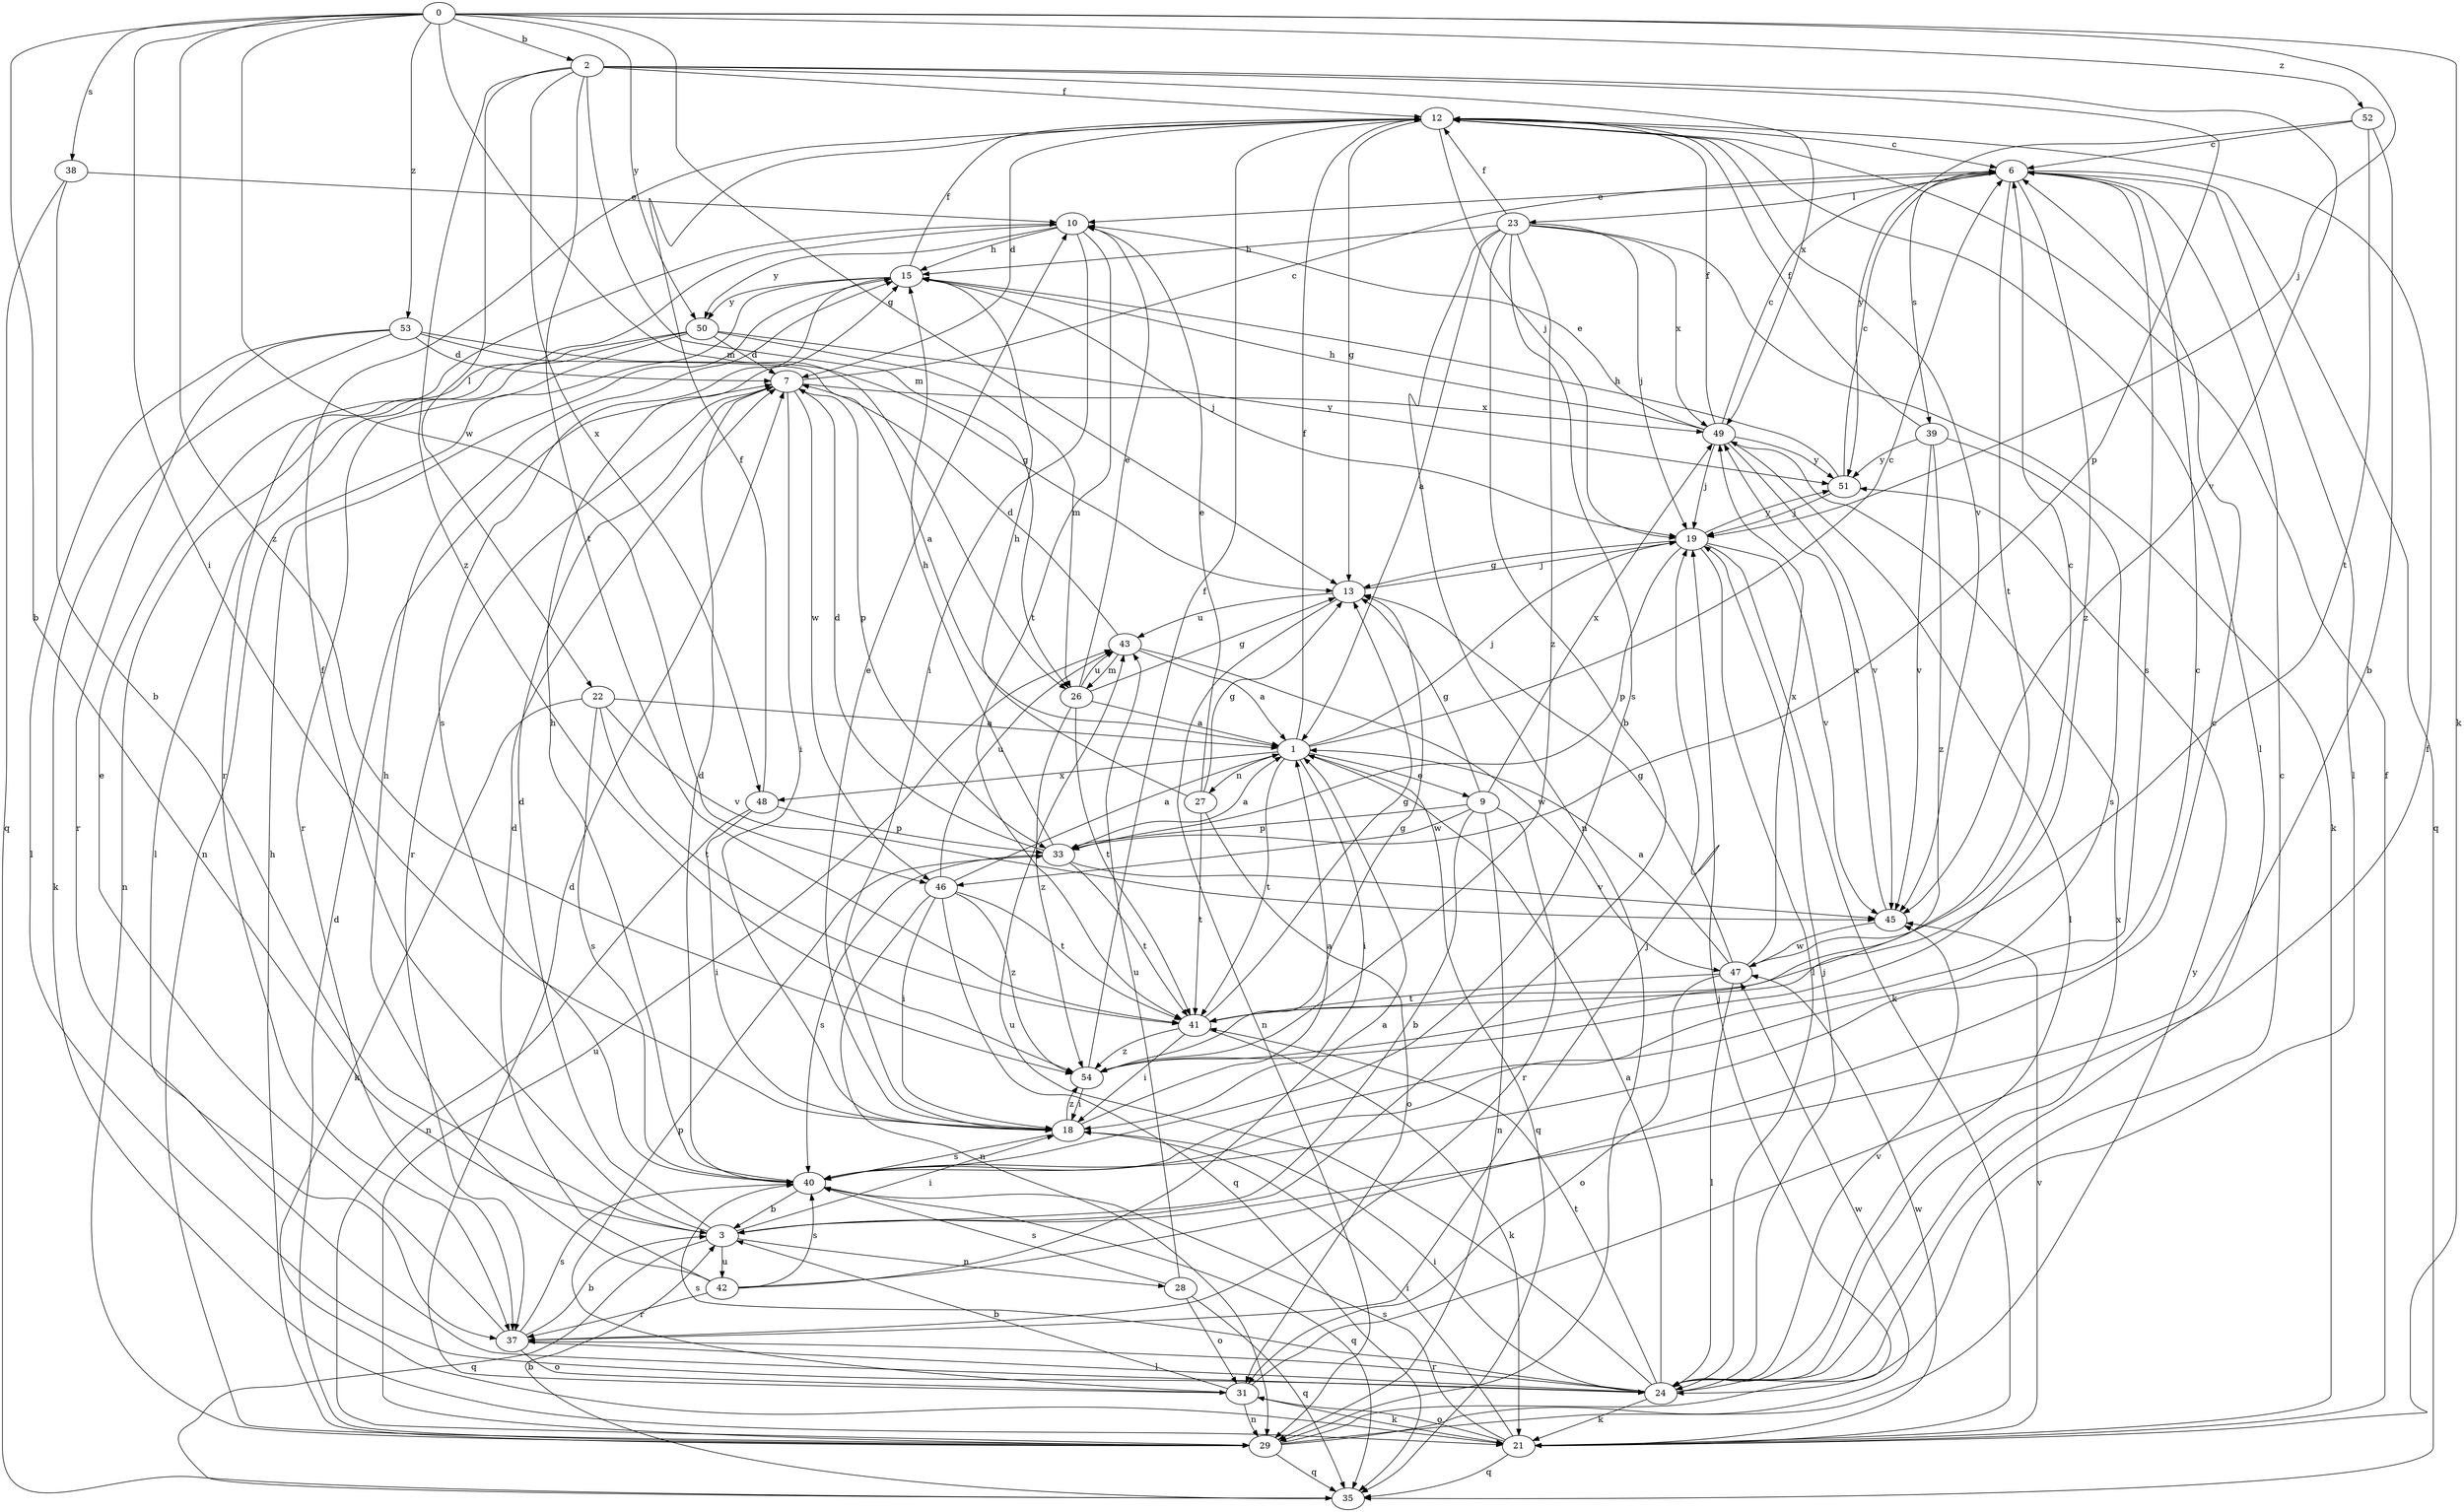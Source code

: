 strict digraph  {
0;
1;
2;
3;
6;
7;
9;
10;
12;
13;
15;
18;
19;
21;
22;
23;
24;
26;
27;
28;
29;
31;
33;
35;
37;
38;
39;
40;
41;
42;
43;
45;
46;
47;
48;
49;
50;
51;
52;
53;
54;
0 -> 2  [label=b];
0 -> 3  [label=b];
0 -> 13  [label=g];
0 -> 18  [label=i];
0 -> 19  [label=j];
0 -> 21  [label=k];
0 -> 26  [label=m];
0 -> 38  [label=s];
0 -> 46  [label=w];
0 -> 50  [label=y];
0 -> 52  [label=z];
0 -> 53  [label=z];
0 -> 54  [label=z];
1 -> 6  [label=c];
1 -> 9  [label=e];
1 -> 12  [label=f];
1 -> 18  [label=i];
1 -> 19  [label=j];
1 -> 27  [label=n];
1 -> 35  [label=q];
1 -> 41  [label=t];
1 -> 48  [label=x];
2 -> 12  [label=f];
2 -> 22  [label=l];
2 -> 26  [label=m];
2 -> 33  [label=p];
2 -> 41  [label=t];
2 -> 45  [label=v];
2 -> 48  [label=x];
2 -> 49  [label=x];
2 -> 54  [label=z];
3 -> 7  [label=d];
3 -> 12  [label=f];
3 -> 18  [label=i];
3 -> 28  [label=n];
3 -> 35  [label=q];
3 -> 42  [label=u];
6 -> 10  [label=e];
6 -> 23  [label=l];
6 -> 24  [label=l];
6 -> 35  [label=q];
6 -> 39  [label=s];
6 -> 40  [label=s];
6 -> 41  [label=t];
6 -> 54  [label=z];
7 -> 6  [label=c];
7 -> 18  [label=i];
7 -> 33  [label=p];
7 -> 37  [label=r];
7 -> 46  [label=w];
7 -> 49  [label=x];
9 -> 3  [label=b];
9 -> 13  [label=g];
9 -> 29  [label=n];
9 -> 33  [label=p];
9 -> 37  [label=r];
9 -> 46  [label=w];
9 -> 49  [label=x];
10 -> 15  [label=h];
10 -> 18  [label=i];
10 -> 37  [label=r];
10 -> 41  [label=t];
10 -> 50  [label=y];
12 -> 6  [label=c];
12 -> 7  [label=d];
12 -> 13  [label=g];
12 -> 19  [label=j];
12 -> 24  [label=l];
12 -> 45  [label=v];
13 -> 19  [label=j];
13 -> 29  [label=n];
13 -> 43  [label=u];
15 -> 12  [label=f];
15 -> 19  [label=j];
15 -> 29  [label=n];
15 -> 40  [label=s];
15 -> 50  [label=y];
18 -> 1  [label=a];
18 -> 10  [label=e];
18 -> 40  [label=s];
18 -> 54  [label=z];
19 -> 13  [label=g];
19 -> 21  [label=k];
19 -> 24  [label=l];
19 -> 33  [label=p];
19 -> 45  [label=v];
19 -> 51  [label=y];
21 -> 12  [label=f];
21 -> 18  [label=i];
21 -> 31  [label=o];
21 -> 35  [label=q];
21 -> 40  [label=s];
21 -> 45  [label=v];
21 -> 47  [label=w];
22 -> 1  [label=a];
22 -> 21  [label=k];
22 -> 40  [label=s];
22 -> 41  [label=t];
22 -> 45  [label=v];
23 -> 1  [label=a];
23 -> 3  [label=b];
23 -> 12  [label=f];
23 -> 15  [label=h];
23 -> 19  [label=j];
23 -> 21  [label=k];
23 -> 29  [label=n];
23 -> 40  [label=s];
23 -> 49  [label=x];
23 -> 54  [label=z];
24 -> 1  [label=a];
24 -> 6  [label=c];
24 -> 18  [label=i];
24 -> 19  [label=j];
24 -> 21  [label=k];
24 -> 37  [label=r];
24 -> 40  [label=s];
24 -> 41  [label=t];
24 -> 43  [label=u];
24 -> 45  [label=v];
24 -> 49  [label=x];
26 -> 1  [label=a];
26 -> 10  [label=e];
26 -> 13  [label=g];
26 -> 41  [label=t];
26 -> 43  [label=u];
26 -> 54  [label=z];
27 -> 10  [label=e];
27 -> 13  [label=g];
27 -> 15  [label=h];
27 -> 31  [label=o];
27 -> 41  [label=t];
28 -> 31  [label=o];
28 -> 35  [label=q];
28 -> 40  [label=s];
28 -> 43  [label=u];
29 -> 7  [label=d];
29 -> 15  [label=h];
29 -> 19  [label=j];
29 -> 35  [label=q];
29 -> 43  [label=u];
29 -> 47  [label=w];
29 -> 51  [label=y];
31 -> 3  [label=b];
31 -> 7  [label=d];
31 -> 12  [label=f];
31 -> 21  [label=k];
31 -> 29  [label=n];
31 -> 33  [label=p];
33 -> 1  [label=a];
33 -> 7  [label=d];
33 -> 15  [label=h];
33 -> 40  [label=s];
33 -> 41  [label=t];
33 -> 45  [label=v];
35 -> 3  [label=b];
37 -> 3  [label=b];
37 -> 10  [label=e];
37 -> 19  [label=j];
37 -> 24  [label=l];
37 -> 31  [label=o];
37 -> 40  [label=s];
38 -> 3  [label=b];
38 -> 10  [label=e];
38 -> 35  [label=q];
39 -> 12  [label=f];
39 -> 40  [label=s];
39 -> 45  [label=v];
39 -> 51  [label=y];
39 -> 54  [label=z];
40 -> 3  [label=b];
40 -> 6  [label=c];
40 -> 7  [label=d];
40 -> 15  [label=h];
40 -> 35  [label=q];
41 -> 13  [label=g];
41 -> 18  [label=i];
41 -> 21  [label=k];
41 -> 54  [label=z];
42 -> 1  [label=a];
42 -> 6  [label=c];
42 -> 7  [label=d];
42 -> 15  [label=h];
42 -> 37  [label=r];
42 -> 40  [label=s];
43 -> 1  [label=a];
43 -> 7  [label=d];
43 -> 26  [label=m];
43 -> 47  [label=w];
45 -> 47  [label=w];
45 -> 49  [label=x];
46 -> 1  [label=a];
46 -> 18  [label=i];
46 -> 29  [label=n];
46 -> 35  [label=q];
46 -> 41  [label=t];
46 -> 43  [label=u];
46 -> 54  [label=z];
47 -> 1  [label=a];
47 -> 6  [label=c];
47 -> 13  [label=g];
47 -> 24  [label=l];
47 -> 31  [label=o];
47 -> 41  [label=t];
47 -> 49  [label=x];
48 -> 12  [label=f];
48 -> 18  [label=i];
48 -> 29  [label=n];
48 -> 33  [label=p];
49 -> 6  [label=c];
49 -> 10  [label=e];
49 -> 12  [label=f];
49 -> 15  [label=h];
49 -> 19  [label=j];
49 -> 24  [label=l];
49 -> 45  [label=v];
49 -> 51  [label=y];
50 -> 7  [label=d];
50 -> 24  [label=l];
50 -> 26  [label=m];
50 -> 29  [label=n];
50 -> 37  [label=r];
50 -> 51  [label=y];
51 -> 6  [label=c];
51 -> 15  [label=h];
51 -> 19  [label=j];
52 -> 3  [label=b];
52 -> 6  [label=c];
52 -> 41  [label=t];
52 -> 51  [label=y];
53 -> 1  [label=a];
53 -> 7  [label=d];
53 -> 13  [label=g];
53 -> 21  [label=k];
53 -> 24  [label=l];
53 -> 37  [label=r];
54 -> 12  [label=f];
54 -> 13  [label=g];
54 -> 18  [label=i];
}
